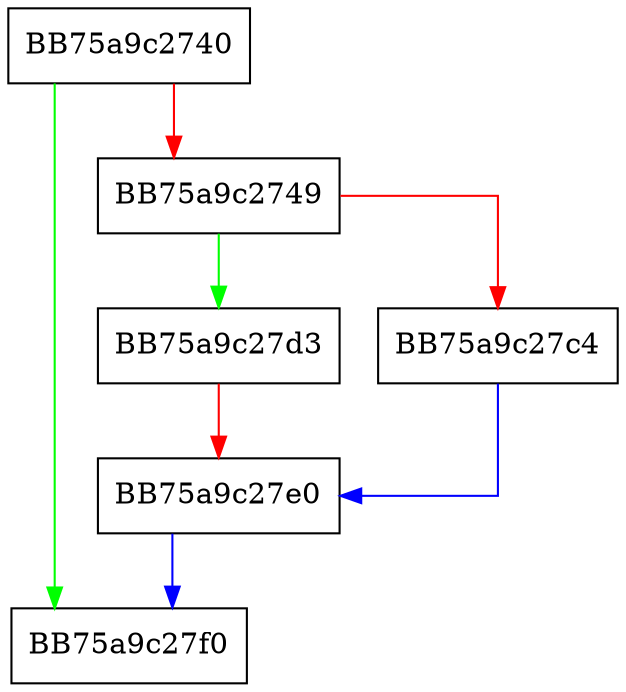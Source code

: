 digraph commit_temp_cfi_models {
  node [shape="box"];
  graph [splines=ortho];
  BB75a9c2740 -> BB75a9c27f0 [color="green"];
  BB75a9c2740 -> BB75a9c2749 [color="red"];
  BB75a9c2749 -> BB75a9c27d3 [color="green"];
  BB75a9c2749 -> BB75a9c27c4 [color="red"];
  BB75a9c27c4 -> BB75a9c27e0 [color="blue"];
  BB75a9c27d3 -> BB75a9c27e0 [color="red"];
  BB75a9c27e0 -> BB75a9c27f0 [color="blue"];
}